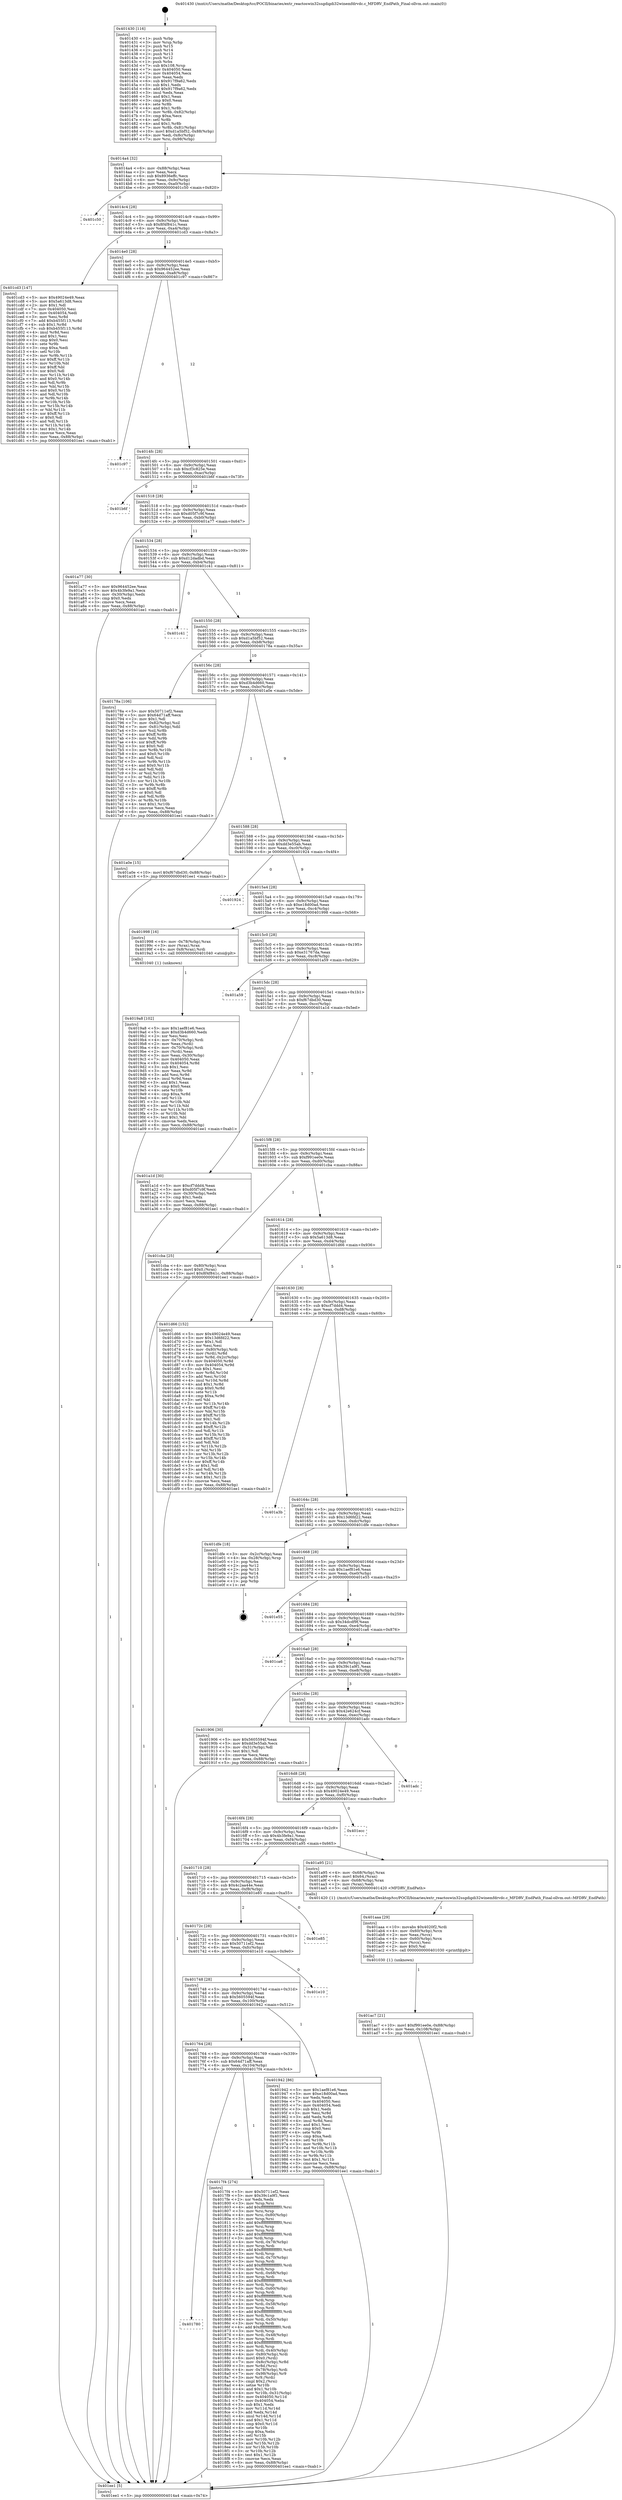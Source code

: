 digraph "0x401430" {
  label = "0x401430 (/mnt/c/Users/mathe/Desktop/tcc/POCII/binaries/extr_reactoswin32ssgdigdi32winemfdrvdc.c_MFDRV_EndPath_Final-ollvm.out::main(0))"
  labelloc = "t"
  node[shape=record]

  Entry [label="",width=0.3,height=0.3,shape=circle,fillcolor=black,style=filled]
  "0x4014a4" [label="{
     0x4014a4 [32]\l
     | [instrs]\l
     &nbsp;&nbsp;0x4014a4 \<+6\>: mov -0x88(%rbp),%eax\l
     &nbsp;&nbsp;0x4014aa \<+2\>: mov %eax,%ecx\l
     &nbsp;&nbsp;0x4014ac \<+6\>: sub $0x8936effc,%ecx\l
     &nbsp;&nbsp;0x4014b2 \<+6\>: mov %eax,-0x9c(%rbp)\l
     &nbsp;&nbsp;0x4014b8 \<+6\>: mov %ecx,-0xa0(%rbp)\l
     &nbsp;&nbsp;0x4014be \<+6\>: je 0000000000401c50 \<main+0x820\>\l
  }"]
  "0x401c50" [label="{
     0x401c50\l
  }", style=dashed]
  "0x4014c4" [label="{
     0x4014c4 [28]\l
     | [instrs]\l
     &nbsp;&nbsp;0x4014c4 \<+5\>: jmp 00000000004014c9 \<main+0x99\>\l
     &nbsp;&nbsp;0x4014c9 \<+6\>: mov -0x9c(%rbp),%eax\l
     &nbsp;&nbsp;0x4014cf \<+5\>: sub $0x8f4f841c,%eax\l
     &nbsp;&nbsp;0x4014d4 \<+6\>: mov %eax,-0xa4(%rbp)\l
     &nbsp;&nbsp;0x4014da \<+6\>: je 0000000000401cd3 \<main+0x8a3\>\l
  }"]
  Exit [label="",width=0.3,height=0.3,shape=circle,fillcolor=black,style=filled,peripheries=2]
  "0x401cd3" [label="{
     0x401cd3 [147]\l
     | [instrs]\l
     &nbsp;&nbsp;0x401cd3 \<+5\>: mov $0x49024e49,%eax\l
     &nbsp;&nbsp;0x401cd8 \<+5\>: mov $0x5a613d8,%ecx\l
     &nbsp;&nbsp;0x401cdd \<+2\>: mov $0x1,%dl\l
     &nbsp;&nbsp;0x401cdf \<+7\>: mov 0x404050,%esi\l
     &nbsp;&nbsp;0x401ce6 \<+7\>: mov 0x404054,%edi\l
     &nbsp;&nbsp;0x401ced \<+3\>: mov %esi,%r8d\l
     &nbsp;&nbsp;0x401cf0 \<+7\>: add $0xb455f113,%r8d\l
     &nbsp;&nbsp;0x401cf7 \<+4\>: sub $0x1,%r8d\l
     &nbsp;&nbsp;0x401cfb \<+7\>: sub $0xb455f113,%r8d\l
     &nbsp;&nbsp;0x401d02 \<+4\>: imul %r8d,%esi\l
     &nbsp;&nbsp;0x401d06 \<+3\>: and $0x1,%esi\l
     &nbsp;&nbsp;0x401d09 \<+3\>: cmp $0x0,%esi\l
     &nbsp;&nbsp;0x401d0c \<+4\>: sete %r9b\l
     &nbsp;&nbsp;0x401d10 \<+3\>: cmp $0xa,%edi\l
     &nbsp;&nbsp;0x401d13 \<+4\>: setl %r10b\l
     &nbsp;&nbsp;0x401d17 \<+3\>: mov %r9b,%r11b\l
     &nbsp;&nbsp;0x401d1a \<+4\>: xor $0xff,%r11b\l
     &nbsp;&nbsp;0x401d1e \<+3\>: mov %r10b,%bl\l
     &nbsp;&nbsp;0x401d21 \<+3\>: xor $0xff,%bl\l
     &nbsp;&nbsp;0x401d24 \<+3\>: xor $0x0,%dl\l
     &nbsp;&nbsp;0x401d27 \<+3\>: mov %r11b,%r14b\l
     &nbsp;&nbsp;0x401d2a \<+4\>: and $0x0,%r14b\l
     &nbsp;&nbsp;0x401d2e \<+3\>: and %dl,%r9b\l
     &nbsp;&nbsp;0x401d31 \<+3\>: mov %bl,%r15b\l
     &nbsp;&nbsp;0x401d34 \<+4\>: and $0x0,%r15b\l
     &nbsp;&nbsp;0x401d38 \<+3\>: and %dl,%r10b\l
     &nbsp;&nbsp;0x401d3b \<+3\>: or %r9b,%r14b\l
     &nbsp;&nbsp;0x401d3e \<+3\>: or %r10b,%r15b\l
     &nbsp;&nbsp;0x401d41 \<+3\>: xor %r15b,%r14b\l
     &nbsp;&nbsp;0x401d44 \<+3\>: or %bl,%r11b\l
     &nbsp;&nbsp;0x401d47 \<+4\>: xor $0xff,%r11b\l
     &nbsp;&nbsp;0x401d4b \<+3\>: or $0x0,%dl\l
     &nbsp;&nbsp;0x401d4e \<+3\>: and %dl,%r11b\l
     &nbsp;&nbsp;0x401d51 \<+3\>: or %r11b,%r14b\l
     &nbsp;&nbsp;0x401d54 \<+4\>: test $0x1,%r14b\l
     &nbsp;&nbsp;0x401d58 \<+3\>: cmovne %ecx,%eax\l
     &nbsp;&nbsp;0x401d5b \<+6\>: mov %eax,-0x88(%rbp)\l
     &nbsp;&nbsp;0x401d61 \<+5\>: jmp 0000000000401ee1 \<main+0xab1\>\l
  }"]
  "0x4014e0" [label="{
     0x4014e0 [28]\l
     | [instrs]\l
     &nbsp;&nbsp;0x4014e0 \<+5\>: jmp 00000000004014e5 \<main+0xb5\>\l
     &nbsp;&nbsp;0x4014e5 \<+6\>: mov -0x9c(%rbp),%eax\l
     &nbsp;&nbsp;0x4014eb \<+5\>: sub $0x964452ee,%eax\l
     &nbsp;&nbsp;0x4014f0 \<+6\>: mov %eax,-0xa8(%rbp)\l
     &nbsp;&nbsp;0x4014f6 \<+6\>: je 0000000000401c97 \<main+0x867\>\l
  }"]
  "0x401ac7" [label="{
     0x401ac7 [21]\l
     | [instrs]\l
     &nbsp;&nbsp;0x401ac7 \<+10\>: movl $0xf991ee0e,-0x88(%rbp)\l
     &nbsp;&nbsp;0x401ad1 \<+6\>: mov %eax,-0x108(%rbp)\l
     &nbsp;&nbsp;0x401ad7 \<+5\>: jmp 0000000000401ee1 \<main+0xab1\>\l
  }"]
  "0x401c97" [label="{
     0x401c97\l
  }", style=dashed]
  "0x4014fc" [label="{
     0x4014fc [28]\l
     | [instrs]\l
     &nbsp;&nbsp;0x4014fc \<+5\>: jmp 0000000000401501 \<main+0xd1\>\l
     &nbsp;&nbsp;0x401501 \<+6\>: mov -0x9c(%rbp),%eax\l
     &nbsp;&nbsp;0x401507 \<+5\>: sub $0xcf3c825e,%eax\l
     &nbsp;&nbsp;0x40150c \<+6\>: mov %eax,-0xac(%rbp)\l
     &nbsp;&nbsp;0x401512 \<+6\>: je 0000000000401b6f \<main+0x73f\>\l
  }"]
  "0x401aaa" [label="{
     0x401aaa [29]\l
     | [instrs]\l
     &nbsp;&nbsp;0x401aaa \<+10\>: movabs $0x4020f2,%rdi\l
     &nbsp;&nbsp;0x401ab4 \<+4\>: mov -0x60(%rbp),%rcx\l
     &nbsp;&nbsp;0x401ab8 \<+2\>: mov %eax,(%rcx)\l
     &nbsp;&nbsp;0x401aba \<+4\>: mov -0x60(%rbp),%rcx\l
     &nbsp;&nbsp;0x401abe \<+2\>: mov (%rcx),%esi\l
     &nbsp;&nbsp;0x401ac0 \<+2\>: mov $0x0,%al\l
     &nbsp;&nbsp;0x401ac2 \<+5\>: call 0000000000401030 \<printf@plt\>\l
     | [calls]\l
     &nbsp;&nbsp;0x401030 \{1\} (unknown)\l
  }"]
  "0x401b6f" [label="{
     0x401b6f\l
  }", style=dashed]
  "0x401518" [label="{
     0x401518 [28]\l
     | [instrs]\l
     &nbsp;&nbsp;0x401518 \<+5\>: jmp 000000000040151d \<main+0xed\>\l
     &nbsp;&nbsp;0x40151d \<+6\>: mov -0x9c(%rbp),%eax\l
     &nbsp;&nbsp;0x401523 \<+5\>: sub $0xd05f7c9f,%eax\l
     &nbsp;&nbsp;0x401528 \<+6\>: mov %eax,-0xb0(%rbp)\l
     &nbsp;&nbsp;0x40152e \<+6\>: je 0000000000401a77 \<main+0x647\>\l
  }"]
  "0x4019a8" [label="{
     0x4019a8 [102]\l
     | [instrs]\l
     &nbsp;&nbsp;0x4019a8 \<+5\>: mov $0x1aef81e6,%ecx\l
     &nbsp;&nbsp;0x4019ad \<+5\>: mov $0xd3b4d660,%edx\l
     &nbsp;&nbsp;0x4019b2 \<+2\>: xor %esi,%esi\l
     &nbsp;&nbsp;0x4019b4 \<+4\>: mov -0x70(%rbp),%rdi\l
     &nbsp;&nbsp;0x4019b8 \<+2\>: mov %eax,(%rdi)\l
     &nbsp;&nbsp;0x4019ba \<+4\>: mov -0x70(%rbp),%rdi\l
     &nbsp;&nbsp;0x4019be \<+2\>: mov (%rdi),%eax\l
     &nbsp;&nbsp;0x4019c0 \<+3\>: mov %eax,-0x30(%rbp)\l
     &nbsp;&nbsp;0x4019c3 \<+7\>: mov 0x404050,%eax\l
     &nbsp;&nbsp;0x4019ca \<+8\>: mov 0x404054,%r8d\l
     &nbsp;&nbsp;0x4019d2 \<+3\>: sub $0x1,%esi\l
     &nbsp;&nbsp;0x4019d5 \<+3\>: mov %eax,%r9d\l
     &nbsp;&nbsp;0x4019d8 \<+3\>: add %esi,%r9d\l
     &nbsp;&nbsp;0x4019db \<+4\>: imul %r9d,%eax\l
     &nbsp;&nbsp;0x4019df \<+3\>: and $0x1,%eax\l
     &nbsp;&nbsp;0x4019e2 \<+3\>: cmp $0x0,%eax\l
     &nbsp;&nbsp;0x4019e5 \<+4\>: sete %r10b\l
     &nbsp;&nbsp;0x4019e9 \<+4\>: cmp $0xa,%r8d\l
     &nbsp;&nbsp;0x4019ed \<+4\>: setl %r11b\l
     &nbsp;&nbsp;0x4019f1 \<+3\>: mov %r10b,%bl\l
     &nbsp;&nbsp;0x4019f4 \<+3\>: and %r11b,%bl\l
     &nbsp;&nbsp;0x4019f7 \<+3\>: xor %r11b,%r10b\l
     &nbsp;&nbsp;0x4019fa \<+3\>: or %r10b,%bl\l
     &nbsp;&nbsp;0x4019fd \<+3\>: test $0x1,%bl\l
     &nbsp;&nbsp;0x401a00 \<+3\>: cmovne %edx,%ecx\l
     &nbsp;&nbsp;0x401a03 \<+6\>: mov %ecx,-0x88(%rbp)\l
     &nbsp;&nbsp;0x401a09 \<+5\>: jmp 0000000000401ee1 \<main+0xab1\>\l
  }"]
  "0x401a77" [label="{
     0x401a77 [30]\l
     | [instrs]\l
     &nbsp;&nbsp;0x401a77 \<+5\>: mov $0x964452ee,%eax\l
     &nbsp;&nbsp;0x401a7c \<+5\>: mov $0x4b3fe9a1,%ecx\l
     &nbsp;&nbsp;0x401a81 \<+3\>: mov -0x30(%rbp),%edx\l
     &nbsp;&nbsp;0x401a84 \<+3\>: cmp $0x0,%edx\l
     &nbsp;&nbsp;0x401a87 \<+3\>: cmove %ecx,%eax\l
     &nbsp;&nbsp;0x401a8a \<+6\>: mov %eax,-0x88(%rbp)\l
     &nbsp;&nbsp;0x401a90 \<+5\>: jmp 0000000000401ee1 \<main+0xab1\>\l
  }"]
  "0x401534" [label="{
     0x401534 [28]\l
     | [instrs]\l
     &nbsp;&nbsp;0x401534 \<+5\>: jmp 0000000000401539 \<main+0x109\>\l
     &nbsp;&nbsp;0x401539 \<+6\>: mov -0x9c(%rbp),%eax\l
     &nbsp;&nbsp;0x40153f \<+5\>: sub $0xd12dadbd,%eax\l
     &nbsp;&nbsp;0x401544 \<+6\>: mov %eax,-0xb4(%rbp)\l
     &nbsp;&nbsp;0x40154a \<+6\>: je 0000000000401c41 \<main+0x811\>\l
  }"]
  "0x401780" [label="{
     0x401780\l
  }", style=dashed]
  "0x401c41" [label="{
     0x401c41\l
  }", style=dashed]
  "0x401550" [label="{
     0x401550 [28]\l
     | [instrs]\l
     &nbsp;&nbsp;0x401550 \<+5\>: jmp 0000000000401555 \<main+0x125\>\l
     &nbsp;&nbsp;0x401555 \<+6\>: mov -0x9c(%rbp),%eax\l
     &nbsp;&nbsp;0x40155b \<+5\>: sub $0xd1a5bf52,%eax\l
     &nbsp;&nbsp;0x401560 \<+6\>: mov %eax,-0xb8(%rbp)\l
     &nbsp;&nbsp;0x401566 \<+6\>: je 000000000040178a \<main+0x35a\>\l
  }"]
  "0x4017f4" [label="{
     0x4017f4 [274]\l
     | [instrs]\l
     &nbsp;&nbsp;0x4017f4 \<+5\>: mov $0x50711ef2,%eax\l
     &nbsp;&nbsp;0x4017f9 \<+5\>: mov $0x39c1a9f1,%ecx\l
     &nbsp;&nbsp;0x4017fe \<+2\>: xor %edx,%edx\l
     &nbsp;&nbsp;0x401800 \<+3\>: mov %rsp,%rsi\l
     &nbsp;&nbsp;0x401803 \<+4\>: add $0xfffffffffffffff0,%rsi\l
     &nbsp;&nbsp;0x401807 \<+3\>: mov %rsi,%rsp\l
     &nbsp;&nbsp;0x40180a \<+4\>: mov %rsi,-0x80(%rbp)\l
     &nbsp;&nbsp;0x40180e \<+3\>: mov %rsp,%rsi\l
     &nbsp;&nbsp;0x401811 \<+4\>: add $0xfffffffffffffff0,%rsi\l
     &nbsp;&nbsp;0x401815 \<+3\>: mov %rsi,%rsp\l
     &nbsp;&nbsp;0x401818 \<+3\>: mov %rsp,%rdi\l
     &nbsp;&nbsp;0x40181b \<+4\>: add $0xfffffffffffffff0,%rdi\l
     &nbsp;&nbsp;0x40181f \<+3\>: mov %rdi,%rsp\l
     &nbsp;&nbsp;0x401822 \<+4\>: mov %rdi,-0x78(%rbp)\l
     &nbsp;&nbsp;0x401826 \<+3\>: mov %rsp,%rdi\l
     &nbsp;&nbsp;0x401829 \<+4\>: add $0xfffffffffffffff0,%rdi\l
     &nbsp;&nbsp;0x40182d \<+3\>: mov %rdi,%rsp\l
     &nbsp;&nbsp;0x401830 \<+4\>: mov %rdi,-0x70(%rbp)\l
     &nbsp;&nbsp;0x401834 \<+3\>: mov %rsp,%rdi\l
     &nbsp;&nbsp;0x401837 \<+4\>: add $0xfffffffffffffff0,%rdi\l
     &nbsp;&nbsp;0x40183b \<+3\>: mov %rdi,%rsp\l
     &nbsp;&nbsp;0x40183e \<+4\>: mov %rdi,-0x68(%rbp)\l
     &nbsp;&nbsp;0x401842 \<+3\>: mov %rsp,%rdi\l
     &nbsp;&nbsp;0x401845 \<+4\>: add $0xfffffffffffffff0,%rdi\l
     &nbsp;&nbsp;0x401849 \<+3\>: mov %rdi,%rsp\l
     &nbsp;&nbsp;0x40184c \<+4\>: mov %rdi,-0x60(%rbp)\l
     &nbsp;&nbsp;0x401850 \<+3\>: mov %rsp,%rdi\l
     &nbsp;&nbsp;0x401853 \<+4\>: add $0xfffffffffffffff0,%rdi\l
     &nbsp;&nbsp;0x401857 \<+3\>: mov %rdi,%rsp\l
     &nbsp;&nbsp;0x40185a \<+4\>: mov %rdi,-0x58(%rbp)\l
     &nbsp;&nbsp;0x40185e \<+3\>: mov %rsp,%rdi\l
     &nbsp;&nbsp;0x401861 \<+4\>: add $0xfffffffffffffff0,%rdi\l
     &nbsp;&nbsp;0x401865 \<+3\>: mov %rdi,%rsp\l
     &nbsp;&nbsp;0x401868 \<+4\>: mov %rdi,-0x50(%rbp)\l
     &nbsp;&nbsp;0x40186c \<+3\>: mov %rsp,%rdi\l
     &nbsp;&nbsp;0x40186f \<+4\>: add $0xfffffffffffffff0,%rdi\l
     &nbsp;&nbsp;0x401873 \<+3\>: mov %rdi,%rsp\l
     &nbsp;&nbsp;0x401876 \<+4\>: mov %rdi,-0x48(%rbp)\l
     &nbsp;&nbsp;0x40187a \<+3\>: mov %rsp,%rdi\l
     &nbsp;&nbsp;0x40187d \<+4\>: add $0xfffffffffffffff0,%rdi\l
     &nbsp;&nbsp;0x401881 \<+3\>: mov %rdi,%rsp\l
     &nbsp;&nbsp;0x401884 \<+4\>: mov %rdi,-0x40(%rbp)\l
     &nbsp;&nbsp;0x401888 \<+4\>: mov -0x80(%rbp),%rdi\l
     &nbsp;&nbsp;0x40188c \<+6\>: movl $0x0,(%rdi)\l
     &nbsp;&nbsp;0x401892 \<+7\>: mov -0x8c(%rbp),%r8d\l
     &nbsp;&nbsp;0x401899 \<+3\>: mov %r8d,(%rsi)\l
     &nbsp;&nbsp;0x40189c \<+4\>: mov -0x78(%rbp),%rdi\l
     &nbsp;&nbsp;0x4018a0 \<+7\>: mov -0x98(%rbp),%r9\l
     &nbsp;&nbsp;0x4018a7 \<+3\>: mov %r9,(%rdi)\l
     &nbsp;&nbsp;0x4018aa \<+3\>: cmpl $0x2,(%rsi)\l
     &nbsp;&nbsp;0x4018ad \<+4\>: setne %r10b\l
     &nbsp;&nbsp;0x4018b1 \<+4\>: and $0x1,%r10b\l
     &nbsp;&nbsp;0x4018b5 \<+4\>: mov %r10b,-0x31(%rbp)\l
     &nbsp;&nbsp;0x4018b9 \<+8\>: mov 0x404050,%r11d\l
     &nbsp;&nbsp;0x4018c1 \<+7\>: mov 0x404054,%ebx\l
     &nbsp;&nbsp;0x4018c8 \<+3\>: sub $0x1,%edx\l
     &nbsp;&nbsp;0x4018cb \<+3\>: mov %r11d,%r14d\l
     &nbsp;&nbsp;0x4018ce \<+3\>: add %edx,%r14d\l
     &nbsp;&nbsp;0x4018d1 \<+4\>: imul %r14d,%r11d\l
     &nbsp;&nbsp;0x4018d5 \<+4\>: and $0x1,%r11d\l
     &nbsp;&nbsp;0x4018d9 \<+4\>: cmp $0x0,%r11d\l
     &nbsp;&nbsp;0x4018dd \<+4\>: sete %r10b\l
     &nbsp;&nbsp;0x4018e1 \<+3\>: cmp $0xa,%ebx\l
     &nbsp;&nbsp;0x4018e4 \<+4\>: setl %r15b\l
     &nbsp;&nbsp;0x4018e8 \<+3\>: mov %r10b,%r12b\l
     &nbsp;&nbsp;0x4018eb \<+3\>: and %r15b,%r12b\l
     &nbsp;&nbsp;0x4018ee \<+3\>: xor %r15b,%r10b\l
     &nbsp;&nbsp;0x4018f1 \<+3\>: or %r10b,%r12b\l
     &nbsp;&nbsp;0x4018f4 \<+4\>: test $0x1,%r12b\l
     &nbsp;&nbsp;0x4018f8 \<+3\>: cmovne %ecx,%eax\l
     &nbsp;&nbsp;0x4018fb \<+6\>: mov %eax,-0x88(%rbp)\l
     &nbsp;&nbsp;0x401901 \<+5\>: jmp 0000000000401ee1 \<main+0xab1\>\l
  }"]
  "0x40178a" [label="{
     0x40178a [106]\l
     | [instrs]\l
     &nbsp;&nbsp;0x40178a \<+5\>: mov $0x50711ef2,%eax\l
     &nbsp;&nbsp;0x40178f \<+5\>: mov $0x64d71aff,%ecx\l
     &nbsp;&nbsp;0x401794 \<+2\>: mov $0x1,%dl\l
     &nbsp;&nbsp;0x401796 \<+7\>: mov -0x82(%rbp),%sil\l
     &nbsp;&nbsp;0x40179d \<+7\>: mov -0x81(%rbp),%dil\l
     &nbsp;&nbsp;0x4017a4 \<+3\>: mov %sil,%r8b\l
     &nbsp;&nbsp;0x4017a7 \<+4\>: xor $0xff,%r8b\l
     &nbsp;&nbsp;0x4017ab \<+3\>: mov %dil,%r9b\l
     &nbsp;&nbsp;0x4017ae \<+4\>: xor $0xff,%r9b\l
     &nbsp;&nbsp;0x4017b2 \<+3\>: xor $0x0,%dl\l
     &nbsp;&nbsp;0x4017b5 \<+3\>: mov %r8b,%r10b\l
     &nbsp;&nbsp;0x4017b8 \<+4\>: and $0x0,%r10b\l
     &nbsp;&nbsp;0x4017bc \<+3\>: and %dl,%sil\l
     &nbsp;&nbsp;0x4017bf \<+3\>: mov %r9b,%r11b\l
     &nbsp;&nbsp;0x4017c2 \<+4\>: and $0x0,%r11b\l
     &nbsp;&nbsp;0x4017c6 \<+3\>: and %dl,%dil\l
     &nbsp;&nbsp;0x4017c9 \<+3\>: or %sil,%r10b\l
     &nbsp;&nbsp;0x4017cc \<+3\>: or %dil,%r11b\l
     &nbsp;&nbsp;0x4017cf \<+3\>: xor %r11b,%r10b\l
     &nbsp;&nbsp;0x4017d2 \<+3\>: or %r9b,%r8b\l
     &nbsp;&nbsp;0x4017d5 \<+4\>: xor $0xff,%r8b\l
     &nbsp;&nbsp;0x4017d9 \<+3\>: or $0x0,%dl\l
     &nbsp;&nbsp;0x4017dc \<+3\>: and %dl,%r8b\l
     &nbsp;&nbsp;0x4017df \<+3\>: or %r8b,%r10b\l
     &nbsp;&nbsp;0x4017e2 \<+4\>: test $0x1,%r10b\l
     &nbsp;&nbsp;0x4017e6 \<+3\>: cmovne %ecx,%eax\l
     &nbsp;&nbsp;0x4017e9 \<+6\>: mov %eax,-0x88(%rbp)\l
     &nbsp;&nbsp;0x4017ef \<+5\>: jmp 0000000000401ee1 \<main+0xab1\>\l
  }"]
  "0x40156c" [label="{
     0x40156c [28]\l
     | [instrs]\l
     &nbsp;&nbsp;0x40156c \<+5\>: jmp 0000000000401571 \<main+0x141\>\l
     &nbsp;&nbsp;0x401571 \<+6\>: mov -0x9c(%rbp),%eax\l
     &nbsp;&nbsp;0x401577 \<+5\>: sub $0xd3b4d660,%eax\l
     &nbsp;&nbsp;0x40157c \<+6\>: mov %eax,-0xbc(%rbp)\l
     &nbsp;&nbsp;0x401582 \<+6\>: je 0000000000401a0e \<main+0x5de\>\l
  }"]
  "0x401ee1" [label="{
     0x401ee1 [5]\l
     | [instrs]\l
     &nbsp;&nbsp;0x401ee1 \<+5\>: jmp 00000000004014a4 \<main+0x74\>\l
  }"]
  "0x401430" [label="{
     0x401430 [116]\l
     | [instrs]\l
     &nbsp;&nbsp;0x401430 \<+1\>: push %rbp\l
     &nbsp;&nbsp;0x401431 \<+3\>: mov %rsp,%rbp\l
     &nbsp;&nbsp;0x401434 \<+2\>: push %r15\l
     &nbsp;&nbsp;0x401436 \<+2\>: push %r14\l
     &nbsp;&nbsp;0x401438 \<+2\>: push %r13\l
     &nbsp;&nbsp;0x40143a \<+2\>: push %r12\l
     &nbsp;&nbsp;0x40143c \<+1\>: push %rbx\l
     &nbsp;&nbsp;0x40143d \<+7\>: sub $0x108,%rsp\l
     &nbsp;&nbsp;0x401444 \<+7\>: mov 0x404050,%eax\l
     &nbsp;&nbsp;0x40144b \<+7\>: mov 0x404054,%ecx\l
     &nbsp;&nbsp;0x401452 \<+2\>: mov %eax,%edx\l
     &nbsp;&nbsp;0x401454 \<+6\>: sub $0x917f9a62,%edx\l
     &nbsp;&nbsp;0x40145a \<+3\>: sub $0x1,%edx\l
     &nbsp;&nbsp;0x40145d \<+6\>: add $0x917f9a62,%edx\l
     &nbsp;&nbsp;0x401463 \<+3\>: imul %edx,%eax\l
     &nbsp;&nbsp;0x401466 \<+3\>: and $0x1,%eax\l
     &nbsp;&nbsp;0x401469 \<+3\>: cmp $0x0,%eax\l
     &nbsp;&nbsp;0x40146c \<+4\>: sete %r8b\l
     &nbsp;&nbsp;0x401470 \<+4\>: and $0x1,%r8b\l
     &nbsp;&nbsp;0x401474 \<+7\>: mov %r8b,-0x82(%rbp)\l
     &nbsp;&nbsp;0x40147b \<+3\>: cmp $0xa,%ecx\l
     &nbsp;&nbsp;0x40147e \<+4\>: setl %r8b\l
     &nbsp;&nbsp;0x401482 \<+4\>: and $0x1,%r8b\l
     &nbsp;&nbsp;0x401486 \<+7\>: mov %r8b,-0x81(%rbp)\l
     &nbsp;&nbsp;0x40148d \<+10\>: movl $0xd1a5bf52,-0x88(%rbp)\l
     &nbsp;&nbsp;0x401497 \<+6\>: mov %edi,-0x8c(%rbp)\l
     &nbsp;&nbsp;0x40149d \<+7\>: mov %rsi,-0x98(%rbp)\l
  }"]
  "0x401764" [label="{
     0x401764 [28]\l
     | [instrs]\l
     &nbsp;&nbsp;0x401764 \<+5\>: jmp 0000000000401769 \<main+0x339\>\l
     &nbsp;&nbsp;0x401769 \<+6\>: mov -0x9c(%rbp),%eax\l
     &nbsp;&nbsp;0x40176f \<+5\>: sub $0x64d71aff,%eax\l
     &nbsp;&nbsp;0x401774 \<+6\>: mov %eax,-0x104(%rbp)\l
     &nbsp;&nbsp;0x40177a \<+6\>: je 00000000004017f4 \<main+0x3c4\>\l
  }"]
  "0x401a0e" [label="{
     0x401a0e [15]\l
     | [instrs]\l
     &nbsp;&nbsp;0x401a0e \<+10\>: movl $0xf67dbd30,-0x88(%rbp)\l
     &nbsp;&nbsp;0x401a18 \<+5\>: jmp 0000000000401ee1 \<main+0xab1\>\l
  }"]
  "0x401588" [label="{
     0x401588 [28]\l
     | [instrs]\l
     &nbsp;&nbsp;0x401588 \<+5\>: jmp 000000000040158d \<main+0x15d\>\l
     &nbsp;&nbsp;0x40158d \<+6\>: mov -0x9c(%rbp),%eax\l
     &nbsp;&nbsp;0x401593 \<+5\>: sub $0xdd3e55ab,%eax\l
     &nbsp;&nbsp;0x401598 \<+6\>: mov %eax,-0xc0(%rbp)\l
     &nbsp;&nbsp;0x40159e \<+6\>: je 0000000000401924 \<main+0x4f4\>\l
  }"]
  "0x401942" [label="{
     0x401942 [86]\l
     | [instrs]\l
     &nbsp;&nbsp;0x401942 \<+5\>: mov $0x1aef81e6,%eax\l
     &nbsp;&nbsp;0x401947 \<+5\>: mov $0xe18d00ad,%ecx\l
     &nbsp;&nbsp;0x40194c \<+2\>: xor %edx,%edx\l
     &nbsp;&nbsp;0x40194e \<+7\>: mov 0x404050,%esi\l
     &nbsp;&nbsp;0x401955 \<+7\>: mov 0x404054,%edi\l
     &nbsp;&nbsp;0x40195c \<+3\>: sub $0x1,%edx\l
     &nbsp;&nbsp;0x40195f \<+3\>: mov %esi,%r8d\l
     &nbsp;&nbsp;0x401962 \<+3\>: add %edx,%r8d\l
     &nbsp;&nbsp;0x401965 \<+4\>: imul %r8d,%esi\l
     &nbsp;&nbsp;0x401969 \<+3\>: and $0x1,%esi\l
     &nbsp;&nbsp;0x40196c \<+3\>: cmp $0x0,%esi\l
     &nbsp;&nbsp;0x40196f \<+4\>: sete %r9b\l
     &nbsp;&nbsp;0x401973 \<+3\>: cmp $0xa,%edi\l
     &nbsp;&nbsp;0x401976 \<+4\>: setl %r10b\l
     &nbsp;&nbsp;0x40197a \<+3\>: mov %r9b,%r11b\l
     &nbsp;&nbsp;0x40197d \<+3\>: and %r10b,%r11b\l
     &nbsp;&nbsp;0x401980 \<+3\>: xor %r10b,%r9b\l
     &nbsp;&nbsp;0x401983 \<+3\>: or %r9b,%r11b\l
     &nbsp;&nbsp;0x401986 \<+4\>: test $0x1,%r11b\l
     &nbsp;&nbsp;0x40198a \<+3\>: cmovne %ecx,%eax\l
     &nbsp;&nbsp;0x40198d \<+6\>: mov %eax,-0x88(%rbp)\l
     &nbsp;&nbsp;0x401993 \<+5\>: jmp 0000000000401ee1 \<main+0xab1\>\l
  }"]
  "0x401924" [label="{
     0x401924\l
  }", style=dashed]
  "0x4015a4" [label="{
     0x4015a4 [28]\l
     | [instrs]\l
     &nbsp;&nbsp;0x4015a4 \<+5\>: jmp 00000000004015a9 \<main+0x179\>\l
     &nbsp;&nbsp;0x4015a9 \<+6\>: mov -0x9c(%rbp),%eax\l
     &nbsp;&nbsp;0x4015af \<+5\>: sub $0xe18d00ad,%eax\l
     &nbsp;&nbsp;0x4015b4 \<+6\>: mov %eax,-0xc4(%rbp)\l
     &nbsp;&nbsp;0x4015ba \<+6\>: je 0000000000401998 \<main+0x568\>\l
  }"]
  "0x401748" [label="{
     0x401748 [28]\l
     | [instrs]\l
     &nbsp;&nbsp;0x401748 \<+5\>: jmp 000000000040174d \<main+0x31d\>\l
     &nbsp;&nbsp;0x40174d \<+6\>: mov -0x9c(%rbp),%eax\l
     &nbsp;&nbsp;0x401753 \<+5\>: sub $0x5605594f,%eax\l
     &nbsp;&nbsp;0x401758 \<+6\>: mov %eax,-0x100(%rbp)\l
     &nbsp;&nbsp;0x40175e \<+6\>: je 0000000000401942 \<main+0x512\>\l
  }"]
  "0x401998" [label="{
     0x401998 [16]\l
     | [instrs]\l
     &nbsp;&nbsp;0x401998 \<+4\>: mov -0x78(%rbp),%rax\l
     &nbsp;&nbsp;0x40199c \<+3\>: mov (%rax),%rax\l
     &nbsp;&nbsp;0x40199f \<+4\>: mov 0x8(%rax),%rdi\l
     &nbsp;&nbsp;0x4019a3 \<+5\>: call 0000000000401040 \<atoi@plt\>\l
     | [calls]\l
     &nbsp;&nbsp;0x401040 \{1\} (unknown)\l
  }"]
  "0x4015c0" [label="{
     0x4015c0 [28]\l
     | [instrs]\l
     &nbsp;&nbsp;0x4015c0 \<+5\>: jmp 00000000004015c5 \<main+0x195\>\l
     &nbsp;&nbsp;0x4015c5 \<+6\>: mov -0x9c(%rbp),%eax\l
     &nbsp;&nbsp;0x4015cb \<+5\>: sub $0xe31767da,%eax\l
     &nbsp;&nbsp;0x4015d0 \<+6\>: mov %eax,-0xc8(%rbp)\l
     &nbsp;&nbsp;0x4015d6 \<+6\>: je 0000000000401a59 \<main+0x629\>\l
  }"]
  "0x401e10" [label="{
     0x401e10\l
  }", style=dashed]
  "0x401a59" [label="{
     0x401a59\l
  }", style=dashed]
  "0x4015dc" [label="{
     0x4015dc [28]\l
     | [instrs]\l
     &nbsp;&nbsp;0x4015dc \<+5\>: jmp 00000000004015e1 \<main+0x1b1\>\l
     &nbsp;&nbsp;0x4015e1 \<+6\>: mov -0x9c(%rbp),%eax\l
     &nbsp;&nbsp;0x4015e7 \<+5\>: sub $0xf67dbd30,%eax\l
     &nbsp;&nbsp;0x4015ec \<+6\>: mov %eax,-0xcc(%rbp)\l
     &nbsp;&nbsp;0x4015f2 \<+6\>: je 0000000000401a1d \<main+0x5ed\>\l
  }"]
  "0x40172c" [label="{
     0x40172c [28]\l
     | [instrs]\l
     &nbsp;&nbsp;0x40172c \<+5\>: jmp 0000000000401731 \<main+0x301\>\l
     &nbsp;&nbsp;0x401731 \<+6\>: mov -0x9c(%rbp),%eax\l
     &nbsp;&nbsp;0x401737 \<+5\>: sub $0x50711ef2,%eax\l
     &nbsp;&nbsp;0x40173c \<+6\>: mov %eax,-0xfc(%rbp)\l
     &nbsp;&nbsp;0x401742 \<+6\>: je 0000000000401e10 \<main+0x9e0\>\l
  }"]
  "0x401a1d" [label="{
     0x401a1d [30]\l
     | [instrs]\l
     &nbsp;&nbsp;0x401a1d \<+5\>: mov $0xcf7ddd4,%eax\l
     &nbsp;&nbsp;0x401a22 \<+5\>: mov $0xd05f7c9f,%ecx\l
     &nbsp;&nbsp;0x401a27 \<+3\>: mov -0x30(%rbp),%edx\l
     &nbsp;&nbsp;0x401a2a \<+3\>: cmp $0x1,%edx\l
     &nbsp;&nbsp;0x401a2d \<+3\>: cmovl %ecx,%eax\l
     &nbsp;&nbsp;0x401a30 \<+6\>: mov %eax,-0x88(%rbp)\l
     &nbsp;&nbsp;0x401a36 \<+5\>: jmp 0000000000401ee1 \<main+0xab1\>\l
  }"]
  "0x4015f8" [label="{
     0x4015f8 [28]\l
     | [instrs]\l
     &nbsp;&nbsp;0x4015f8 \<+5\>: jmp 00000000004015fd \<main+0x1cd\>\l
     &nbsp;&nbsp;0x4015fd \<+6\>: mov -0x9c(%rbp),%eax\l
     &nbsp;&nbsp;0x401603 \<+5\>: sub $0xf991ee0e,%eax\l
     &nbsp;&nbsp;0x401608 \<+6\>: mov %eax,-0xd0(%rbp)\l
     &nbsp;&nbsp;0x40160e \<+6\>: je 0000000000401cba \<main+0x88a\>\l
  }"]
  "0x401e85" [label="{
     0x401e85\l
  }", style=dashed]
  "0x401cba" [label="{
     0x401cba [25]\l
     | [instrs]\l
     &nbsp;&nbsp;0x401cba \<+4\>: mov -0x80(%rbp),%rax\l
     &nbsp;&nbsp;0x401cbe \<+6\>: movl $0x0,(%rax)\l
     &nbsp;&nbsp;0x401cc4 \<+10\>: movl $0x8f4f841c,-0x88(%rbp)\l
     &nbsp;&nbsp;0x401cce \<+5\>: jmp 0000000000401ee1 \<main+0xab1\>\l
  }"]
  "0x401614" [label="{
     0x401614 [28]\l
     | [instrs]\l
     &nbsp;&nbsp;0x401614 \<+5\>: jmp 0000000000401619 \<main+0x1e9\>\l
     &nbsp;&nbsp;0x401619 \<+6\>: mov -0x9c(%rbp),%eax\l
     &nbsp;&nbsp;0x40161f \<+5\>: sub $0x5a613d8,%eax\l
     &nbsp;&nbsp;0x401624 \<+6\>: mov %eax,-0xd4(%rbp)\l
     &nbsp;&nbsp;0x40162a \<+6\>: je 0000000000401d66 \<main+0x936\>\l
  }"]
  "0x401710" [label="{
     0x401710 [28]\l
     | [instrs]\l
     &nbsp;&nbsp;0x401710 \<+5\>: jmp 0000000000401715 \<main+0x2e5\>\l
     &nbsp;&nbsp;0x401715 \<+6\>: mov -0x9c(%rbp),%eax\l
     &nbsp;&nbsp;0x40171b \<+5\>: sub $0x4c2aa44e,%eax\l
     &nbsp;&nbsp;0x401720 \<+6\>: mov %eax,-0xf8(%rbp)\l
     &nbsp;&nbsp;0x401726 \<+6\>: je 0000000000401e85 \<main+0xa55\>\l
  }"]
  "0x401d66" [label="{
     0x401d66 [152]\l
     | [instrs]\l
     &nbsp;&nbsp;0x401d66 \<+5\>: mov $0x49024e49,%eax\l
     &nbsp;&nbsp;0x401d6b \<+5\>: mov $0x13d6fd22,%ecx\l
     &nbsp;&nbsp;0x401d70 \<+2\>: mov $0x1,%dl\l
     &nbsp;&nbsp;0x401d72 \<+2\>: xor %esi,%esi\l
     &nbsp;&nbsp;0x401d74 \<+4\>: mov -0x80(%rbp),%rdi\l
     &nbsp;&nbsp;0x401d78 \<+3\>: mov (%rdi),%r8d\l
     &nbsp;&nbsp;0x401d7b \<+4\>: mov %r8d,-0x2c(%rbp)\l
     &nbsp;&nbsp;0x401d7f \<+8\>: mov 0x404050,%r8d\l
     &nbsp;&nbsp;0x401d87 \<+8\>: mov 0x404054,%r9d\l
     &nbsp;&nbsp;0x401d8f \<+3\>: sub $0x1,%esi\l
     &nbsp;&nbsp;0x401d92 \<+3\>: mov %r8d,%r10d\l
     &nbsp;&nbsp;0x401d95 \<+3\>: add %esi,%r10d\l
     &nbsp;&nbsp;0x401d98 \<+4\>: imul %r10d,%r8d\l
     &nbsp;&nbsp;0x401d9c \<+4\>: and $0x1,%r8d\l
     &nbsp;&nbsp;0x401da0 \<+4\>: cmp $0x0,%r8d\l
     &nbsp;&nbsp;0x401da4 \<+4\>: sete %r11b\l
     &nbsp;&nbsp;0x401da8 \<+4\>: cmp $0xa,%r9d\l
     &nbsp;&nbsp;0x401dac \<+3\>: setl %bl\l
     &nbsp;&nbsp;0x401daf \<+3\>: mov %r11b,%r14b\l
     &nbsp;&nbsp;0x401db2 \<+4\>: xor $0xff,%r14b\l
     &nbsp;&nbsp;0x401db6 \<+3\>: mov %bl,%r15b\l
     &nbsp;&nbsp;0x401db9 \<+4\>: xor $0xff,%r15b\l
     &nbsp;&nbsp;0x401dbd \<+3\>: xor $0x1,%dl\l
     &nbsp;&nbsp;0x401dc0 \<+3\>: mov %r14b,%r12b\l
     &nbsp;&nbsp;0x401dc3 \<+4\>: and $0xff,%r12b\l
     &nbsp;&nbsp;0x401dc7 \<+3\>: and %dl,%r11b\l
     &nbsp;&nbsp;0x401dca \<+3\>: mov %r15b,%r13b\l
     &nbsp;&nbsp;0x401dcd \<+4\>: and $0xff,%r13b\l
     &nbsp;&nbsp;0x401dd1 \<+2\>: and %dl,%bl\l
     &nbsp;&nbsp;0x401dd3 \<+3\>: or %r11b,%r12b\l
     &nbsp;&nbsp;0x401dd6 \<+3\>: or %bl,%r13b\l
     &nbsp;&nbsp;0x401dd9 \<+3\>: xor %r13b,%r12b\l
     &nbsp;&nbsp;0x401ddc \<+3\>: or %r15b,%r14b\l
     &nbsp;&nbsp;0x401ddf \<+4\>: xor $0xff,%r14b\l
     &nbsp;&nbsp;0x401de3 \<+3\>: or $0x1,%dl\l
     &nbsp;&nbsp;0x401de6 \<+3\>: and %dl,%r14b\l
     &nbsp;&nbsp;0x401de9 \<+3\>: or %r14b,%r12b\l
     &nbsp;&nbsp;0x401dec \<+4\>: test $0x1,%r12b\l
     &nbsp;&nbsp;0x401df0 \<+3\>: cmovne %ecx,%eax\l
     &nbsp;&nbsp;0x401df3 \<+6\>: mov %eax,-0x88(%rbp)\l
     &nbsp;&nbsp;0x401df9 \<+5\>: jmp 0000000000401ee1 \<main+0xab1\>\l
  }"]
  "0x401630" [label="{
     0x401630 [28]\l
     | [instrs]\l
     &nbsp;&nbsp;0x401630 \<+5\>: jmp 0000000000401635 \<main+0x205\>\l
     &nbsp;&nbsp;0x401635 \<+6\>: mov -0x9c(%rbp),%eax\l
     &nbsp;&nbsp;0x40163b \<+5\>: sub $0xcf7ddd4,%eax\l
     &nbsp;&nbsp;0x401640 \<+6\>: mov %eax,-0xd8(%rbp)\l
     &nbsp;&nbsp;0x401646 \<+6\>: je 0000000000401a3b \<main+0x60b\>\l
  }"]
  "0x401a95" [label="{
     0x401a95 [21]\l
     | [instrs]\l
     &nbsp;&nbsp;0x401a95 \<+4\>: mov -0x68(%rbp),%rax\l
     &nbsp;&nbsp;0x401a99 \<+6\>: movl $0x64,(%rax)\l
     &nbsp;&nbsp;0x401a9f \<+4\>: mov -0x68(%rbp),%rax\l
     &nbsp;&nbsp;0x401aa3 \<+2\>: mov (%rax),%edi\l
     &nbsp;&nbsp;0x401aa5 \<+5\>: call 0000000000401420 \<MFDRV_EndPath\>\l
     | [calls]\l
     &nbsp;&nbsp;0x401420 \{1\} (/mnt/c/Users/mathe/Desktop/tcc/POCII/binaries/extr_reactoswin32ssgdigdi32winemfdrvdc.c_MFDRV_EndPath_Final-ollvm.out::MFDRV_EndPath)\l
  }"]
  "0x401a3b" [label="{
     0x401a3b\l
  }", style=dashed]
  "0x40164c" [label="{
     0x40164c [28]\l
     | [instrs]\l
     &nbsp;&nbsp;0x40164c \<+5\>: jmp 0000000000401651 \<main+0x221\>\l
     &nbsp;&nbsp;0x401651 \<+6\>: mov -0x9c(%rbp),%eax\l
     &nbsp;&nbsp;0x401657 \<+5\>: sub $0x13d6fd22,%eax\l
     &nbsp;&nbsp;0x40165c \<+6\>: mov %eax,-0xdc(%rbp)\l
     &nbsp;&nbsp;0x401662 \<+6\>: je 0000000000401dfe \<main+0x9ce\>\l
  }"]
  "0x4016f4" [label="{
     0x4016f4 [28]\l
     | [instrs]\l
     &nbsp;&nbsp;0x4016f4 \<+5\>: jmp 00000000004016f9 \<main+0x2c9\>\l
     &nbsp;&nbsp;0x4016f9 \<+6\>: mov -0x9c(%rbp),%eax\l
     &nbsp;&nbsp;0x4016ff \<+5\>: sub $0x4b3fe9a1,%eax\l
     &nbsp;&nbsp;0x401704 \<+6\>: mov %eax,-0xf4(%rbp)\l
     &nbsp;&nbsp;0x40170a \<+6\>: je 0000000000401a95 \<main+0x665\>\l
  }"]
  "0x401dfe" [label="{
     0x401dfe [18]\l
     | [instrs]\l
     &nbsp;&nbsp;0x401dfe \<+3\>: mov -0x2c(%rbp),%eax\l
     &nbsp;&nbsp;0x401e01 \<+4\>: lea -0x28(%rbp),%rsp\l
     &nbsp;&nbsp;0x401e05 \<+1\>: pop %rbx\l
     &nbsp;&nbsp;0x401e06 \<+2\>: pop %r12\l
     &nbsp;&nbsp;0x401e08 \<+2\>: pop %r13\l
     &nbsp;&nbsp;0x401e0a \<+2\>: pop %r14\l
     &nbsp;&nbsp;0x401e0c \<+2\>: pop %r15\l
     &nbsp;&nbsp;0x401e0e \<+1\>: pop %rbp\l
     &nbsp;&nbsp;0x401e0f \<+1\>: ret\l
  }"]
  "0x401668" [label="{
     0x401668 [28]\l
     | [instrs]\l
     &nbsp;&nbsp;0x401668 \<+5\>: jmp 000000000040166d \<main+0x23d\>\l
     &nbsp;&nbsp;0x40166d \<+6\>: mov -0x9c(%rbp),%eax\l
     &nbsp;&nbsp;0x401673 \<+5\>: sub $0x1aef81e6,%eax\l
     &nbsp;&nbsp;0x401678 \<+6\>: mov %eax,-0xe0(%rbp)\l
     &nbsp;&nbsp;0x40167e \<+6\>: je 0000000000401e55 \<main+0xa25\>\l
  }"]
  "0x401ecc" [label="{
     0x401ecc\l
  }", style=dashed]
  "0x401e55" [label="{
     0x401e55\l
  }", style=dashed]
  "0x401684" [label="{
     0x401684 [28]\l
     | [instrs]\l
     &nbsp;&nbsp;0x401684 \<+5\>: jmp 0000000000401689 \<main+0x259\>\l
     &nbsp;&nbsp;0x401689 \<+6\>: mov -0x9c(%rbp),%eax\l
     &nbsp;&nbsp;0x40168f \<+5\>: sub $0x34dcdf9f,%eax\l
     &nbsp;&nbsp;0x401694 \<+6\>: mov %eax,-0xe4(%rbp)\l
     &nbsp;&nbsp;0x40169a \<+6\>: je 0000000000401ca6 \<main+0x876\>\l
  }"]
  "0x4016d8" [label="{
     0x4016d8 [28]\l
     | [instrs]\l
     &nbsp;&nbsp;0x4016d8 \<+5\>: jmp 00000000004016dd \<main+0x2ad\>\l
     &nbsp;&nbsp;0x4016dd \<+6\>: mov -0x9c(%rbp),%eax\l
     &nbsp;&nbsp;0x4016e3 \<+5\>: sub $0x49024e49,%eax\l
     &nbsp;&nbsp;0x4016e8 \<+6\>: mov %eax,-0xf0(%rbp)\l
     &nbsp;&nbsp;0x4016ee \<+6\>: je 0000000000401ecc \<main+0xa9c\>\l
  }"]
  "0x401ca6" [label="{
     0x401ca6\l
  }", style=dashed]
  "0x4016a0" [label="{
     0x4016a0 [28]\l
     | [instrs]\l
     &nbsp;&nbsp;0x4016a0 \<+5\>: jmp 00000000004016a5 \<main+0x275\>\l
     &nbsp;&nbsp;0x4016a5 \<+6\>: mov -0x9c(%rbp),%eax\l
     &nbsp;&nbsp;0x4016ab \<+5\>: sub $0x39c1a9f1,%eax\l
     &nbsp;&nbsp;0x4016b0 \<+6\>: mov %eax,-0xe8(%rbp)\l
     &nbsp;&nbsp;0x4016b6 \<+6\>: je 0000000000401906 \<main+0x4d6\>\l
  }"]
  "0x401adc" [label="{
     0x401adc\l
  }", style=dashed]
  "0x401906" [label="{
     0x401906 [30]\l
     | [instrs]\l
     &nbsp;&nbsp;0x401906 \<+5\>: mov $0x5605594f,%eax\l
     &nbsp;&nbsp;0x40190b \<+5\>: mov $0xdd3e55ab,%ecx\l
     &nbsp;&nbsp;0x401910 \<+3\>: mov -0x31(%rbp),%dl\l
     &nbsp;&nbsp;0x401913 \<+3\>: test $0x1,%dl\l
     &nbsp;&nbsp;0x401916 \<+3\>: cmovne %ecx,%eax\l
     &nbsp;&nbsp;0x401919 \<+6\>: mov %eax,-0x88(%rbp)\l
     &nbsp;&nbsp;0x40191f \<+5\>: jmp 0000000000401ee1 \<main+0xab1\>\l
  }"]
  "0x4016bc" [label="{
     0x4016bc [28]\l
     | [instrs]\l
     &nbsp;&nbsp;0x4016bc \<+5\>: jmp 00000000004016c1 \<main+0x291\>\l
     &nbsp;&nbsp;0x4016c1 \<+6\>: mov -0x9c(%rbp),%eax\l
     &nbsp;&nbsp;0x4016c7 \<+5\>: sub $0x42e624cf,%eax\l
     &nbsp;&nbsp;0x4016cc \<+6\>: mov %eax,-0xec(%rbp)\l
     &nbsp;&nbsp;0x4016d2 \<+6\>: je 0000000000401adc \<main+0x6ac\>\l
  }"]
  Entry -> "0x401430" [label=" 1"]
  "0x4014a4" -> "0x401c50" [label=" 0"]
  "0x4014a4" -> "0x4014c4" [label=" 13"]
  "0x401dfe" -> Exit [label=" 1"]
  "0x4014c4" -> "0x401cd3" [label=" 1"]
  "0x4014c4" -> "0x4014e0" [label=" 12"]
  "0x401d66" -> "0x401ee1" [label=" 1"]
  "0x4014e0" -> "0x401c97" [label=" 0"]
  "0x4014e0" -> "0x4014fc" [label=" 12"]
  "0x401cd3" -> "0x401ee1" [label=" 1"]
  "0x4014fc" -> "0x401b6f" [label=" 0"]
  "0x4014fc" -> "0x401518" [label=" 12"]
  "0x401cba" -> "0x401ee1" [label=" 1"]
  "0x401518" -> "0x401a77" [label=" 1"]
  "0x401518" -> "0x401534" [label=" 11"]
  "0x401ac7" -> "0x401ee1" [label=" 1"]
  "0x401534" -> "0x401c41" [label=" 0"]
  "0x401534" -> "0x401550" [label=" 11"]
  "0x401a95" -> "0x401aaa" [label=" 1"]
  "0x401550" -> "0x40178a" [label=" 1"]
  "0x401550" -> "0x40156c" [label=" 10"]
  "0x40178a" -> "0x401ee1" [label=" 1"]
  "0x401430" -> "0x4014a4" [label=" 1"]
  "0x401ee1" -> "0x4014a4" [label=" 12"]
  "0x401a77" -> "0x401ee1" [label=" 1"]
  "0x40156c" -> "0x401a0e" [label=" 1"]
  "0x40156c" -> "0x401588" [label=" 9"]
  "0x401a0e" -> "0x401ee1" [label=" 1"]
  "0x401588" -> "0x401924" [label=" 0"]
  "0x401588" -> "0x4015a4" [label=" 9"]
  "0x4019a8" -> "0x401ee1" [label=" 1"]
  "0x4015a4" -> "0x401998" [label=" 1"]
  "0x4015a4" -> "0x4015c0" [label=" 8"]
  "0x401942" -> "0x401ee1" [label=" 1"]
  "0x4015c0" -> "0x401a59" [label=" 0"]
  "0x4015c0" -> "0x4015dc" [label=" 8"]
  "0x401906" -> "0x401ee1" [label=" 1"]
  "0x4015dc" -> "0x401a1d" [label=" 1"]
  "0x4015dc" -> "0x4015f8" [label=" 7"]
  "0x401aaa" -> "0x401ac7" [label=" 1"]
  "0x4015f8" -> "0x401cba" [label=" 1"]
  "0x4015f8" -> "0x401614" [label=" 6"]
  "0x401764" -> "0x401780" [label=" 0"]
  "0x401614" -> "0x401d66" [label=" 1"]
  "0x401614" -> "0x401630" [label=" 5"]
  "0x401a1d" -> "0x401ee1" [label=" 1"]
  "0x401630" -> "0x401a3b" [label=" 0"]
  "0x401630" -> "0x40164c" [label=" 5"]
  "0x401748" -> "0x401764" [label=" 1"]
  "0x40164c" -> "0x401dfe" [label=" 1"]
  "0x40164c" -> "0x401668" [label=" 4"]
  "0x401998" -> "0x4019a8" [label=" 1"]
  "0x401668" -> "0x401e55" [label=" 0"]
  "0x401668" -> "0x401684" [label=" 4"]
  "0x40172c" -> "0x401748" [label=" 2"]
  "0x401684" -> "0x401ca6" [label=" 0"]
  "0x401684" -> "0x4016a0" [label=" 4"]
  "0x4017f4" -> "0x401ee1" [label=" 1"]
  "0x4016a0" -> "0x401906" [label=" 1"]
  "0x4016a0" -> "0x4016bc" [label=" 3"]
  "0x401710" -> "0x40172c" [label=" 2"]
  "0x4016bc" -> "0x401adc" [label=" 0"]
  "0x4016bc" -> "0x4016d8" [label=" 3"]
  "0x40172c" -> "0x401e10" [label=" 0"]
  "0x4016d8" -> "0x401ecc" [label=" 0"]
  "0x4016d8" -> "0x4016f4" [label=" 3"]
  "0x401748" -> "0x401942" [label=" 1"]
  "0x4016f4" -> "0x401a95" [label=" 1"]
  "0x4016f4" -> "0x401710" [label=" 2"]
  "0x401764" -> "0x4017f4" [label=" 1"]
  "0x401710" -> "0x401e85" [label=" 0"]
}
